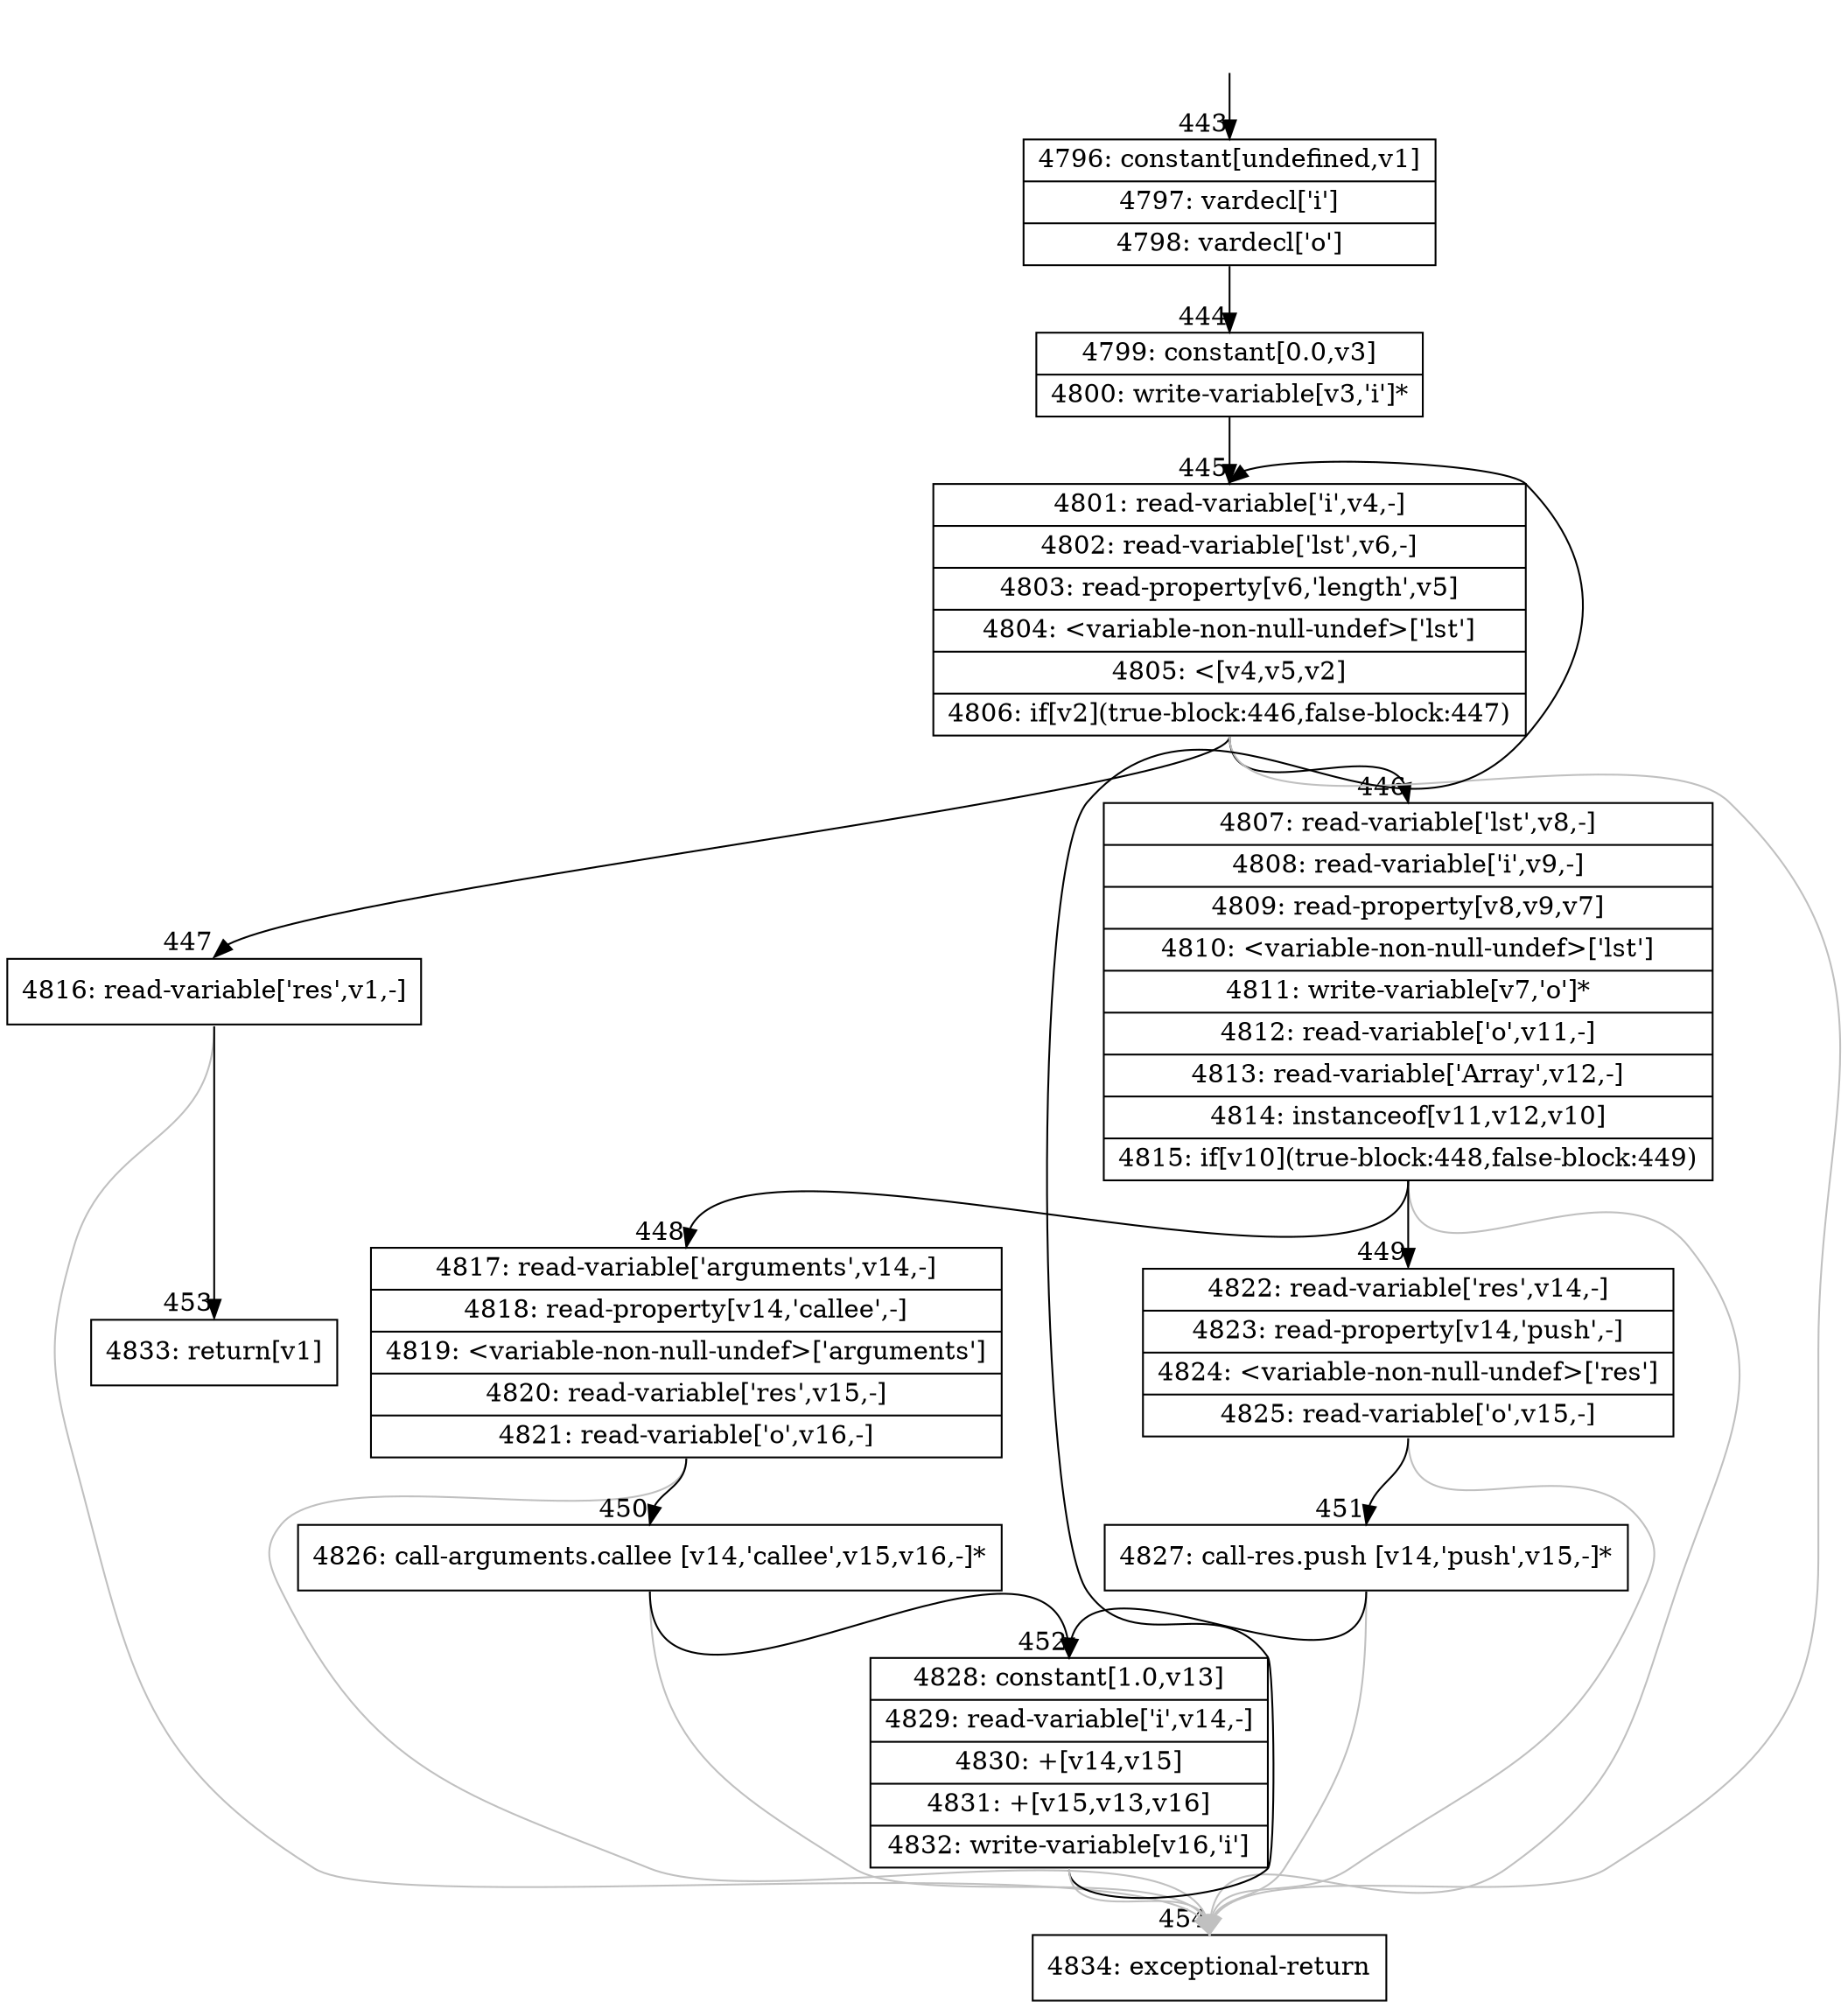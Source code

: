 digraph {
rankdir="TD"
BB_entry9[shape=none,label=""];
BB_entry9 -> BB443 [tailport=s, headport=n, headlabel="    443"]
BB443 [shape=record label="{4796: constant[undefined,v1]|4797: vardecl['i']|4798: vardecl['o']}" ] 
BB443 -> BB444 [tailport=s, headport=n, headlabel="      444"]
BB444 [shape=record label="{4799: constant[0.0,v3]|4800: write-variable[v3,'i']*}" ] 
BB444 -> BB445 [tailport=s, headport=n, headlabel="      445"]
BB445 [shape=record label="{4801: read-variable['i',v4,-]|4802: read-variable['lst',v6,-]|4803: read-property[v6,'length',v5]|4804: \<variable-non-null-undef\>['lst']|4805: \<[v4,v5,v2]|4806: if[v2](true-block:446,false-block:447)}" ] 
BB445 -> BB446 [tailport=s, headport=n, headlabel="      446"]
BB445 -> BB447 [tailport=s, headport=n, headlabel="      447"]
BB445 -> BB454 [tailport=s, headport=n, color=gray, headlabel="      454"]
BB446 [shape=record label="{4807: read-variable['lst',v8,-]|4808: read-variable['i',v9,-]|4809: read-property[v8,v9,v7]|4810: \<variable-non-null-undef\>['lst']|4811: write-variable[v7,'o']*|4812: read-variable['o',v11,-]|4813: read-variable['Array',v12,-]|4814: instanceof[v11,v12,v10]|4815: if[v10](true-block:448,false-block:449)}" ] 
BB446 -> BB448 [tailport=s, headport=n, headlabel="      448"]
BB446 -> BB449 [tailport=s, headport=n, headlabel="      449"]
BB446 -> BB454 [tailport=s, headport=n, color=gray]
BB447 [shape=record label="{4816: read-variable['res',v1,-]}" ] 
BB447 -> BB453 [tailport=s, headport=n, headlabel="      453"]
BB447 -> BB454 [tailport=s, headport=n, color=gray]
BB448 [shape=record label="{4817: read-variable['arguments',v14,-]|4818: read-property[v14,'callee',-]|4819: \<variable-non-null-undef\>['arguments']|4820: read-variable['res',v15,-]|4821: read-variable['o',v16,-]}" ] 
BB448 -> BB450 [tailport=s, headport=n, headlabel="      450"]
BB448 -> BB454 [tailport=s, headport=n, color=gray]
BB449 [shape=record label="{4822: read-variable['res',v14,-]|4823: read-property[v14,'push',-]|4824: \<variable-non-null-undef\>['res']|4825: read-variable['o',v15,-]}" ] 
BB449 -> BB451 [tailport=s, headport=n, headlabel="      451"]
BB449 -> BB454 [tailport=s, headport=n, color=gray]
BB450 [shape=record label="{4826: call-arguments.callee [v14,'callee',v15,v16,-]*}" ] 
BB450 -> BB452 [tailport=s, headport=n, headlabel="      452"]
BB450 -> BB454 [tailport=s, headport=n, color=gray]
BB451 [shape=record label="{4827: call-res.push [v14,'push',v15,-]*}" ] 
BB451 -> BB452 [tailport=s, headport=n]
BB451 -> BB454 [tailport=s, headport=n, color=gray]
BB452 [shape=record label="{4828: constant[1.0,v13]|4829: read-variable['i',v14,-]|4830: +[v14,v15]|4831: +[v15,v13,v16]|4832: write-variable[v16,'i']}" ] 
BB452 -> BB445 [tailport=s, headport=n]
BB452 -> BB454 [tailport=s, headport=n, color=gray]
BB453 [shape=record label="{4833: return[v1]}" ] 
BB454 [shape=record label="{4834: exceptional-return}" ] 
//#$~ 93
}
